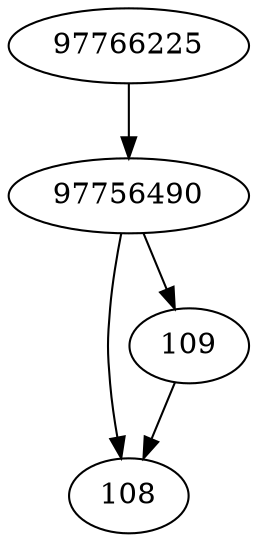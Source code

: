 strict digraph  {
97766225;
97756490;
108;
109;
97766225 -> 97756490;
97756490 -> 108;
97756490 -> 109;
109 -> 108;
}
